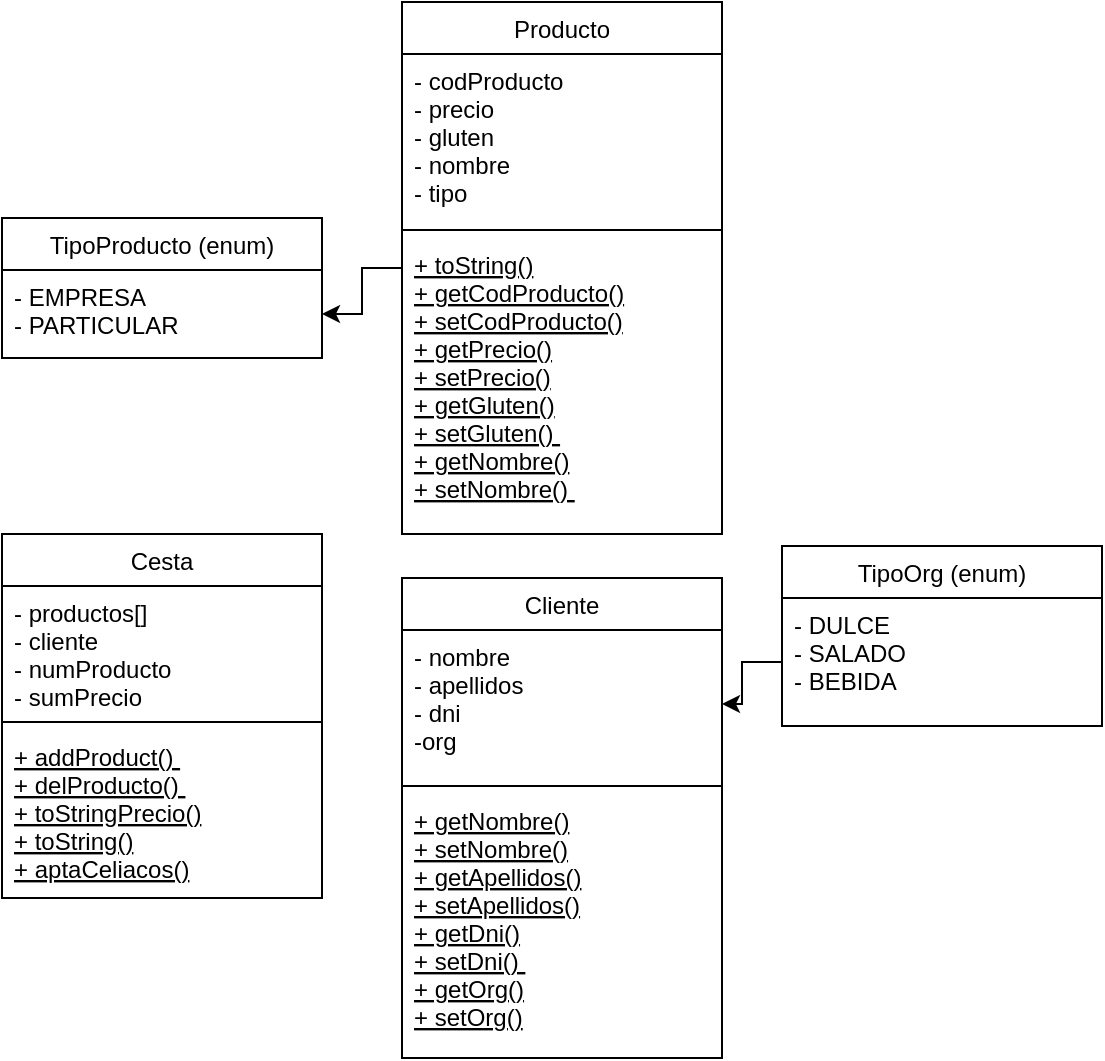 <mxfile version="26.0.6">
  <diagram id="C5RBs43oDa-KdzZeNtuy" name="Page-1">
    <mxGraphModel dx="677" dy="1126" grid="1" gridSize="10" guides="1" tooltips="1" connect="1" arrows="1" fold="1" page="1" pageScale="1" pageWidth="827" pageHeight="1169" math="0" shadow="0">
      <root>
        <mxCell id="WIyWlLk6GJQsqaUBKTNV-0" />
        <mxCell id="WIyWlLk6GJQsqaUBKTNV-1" parent="WIyWlLk6GJQsqaUBKTNV-0" />
        <mxCell id="zkfFHV4jXpPFQw0GAbJ--6" value="Cliente" style="swimlane;fontStyle=0;align=center;verticalAlign=top;childLayout=stackLayout;horizontal=1;startSize=26;horizontalStack=0;resizeParent=1;resizeLast=0;collapsible=1;marginBottom=0;rounded=0;shadow=0;strokeWidth=1;" parent="WIyWlLk6GJQsqaUBKTNV-1" vertex="1">
          <mxGeometry x="370" y="410" width="160" height="240" as="geometry">
            <mxRectangle x="130" y="380" width="160" height="26" as="alternateBounds" />
          </mxGeometry>
        </mxCell>
        <mxCell id="zkfFHV4jXpPFQw0GAbJ--8" value="- nombre&#xa;- apellidos&#xa;- dni&#xa;-org        " style="text;align=left;verticalAlign=top;spacingLeft=4;spacingRight=4;overflow=hidden;rotatable=0;points=[[0,0.5],[1,0.5]];portConstraint=eastwest;rounded=0;shadow=0;html=0;" parent="zkfFHV4jXpPFQw0GAbJ--6" vertex="1">
          <mxGeometry y="26" width="160" height="74" as="geometry" />
        </mxCell>
        <mxCell id="zkfFHV4jXpPFQw0GAbJ--9" value="" style="line;html=1;strokeWidth=1;align=left;verticalAlign=middle;spacingTop=-1;spacingLeft=3;spacingRight=3;rotatable=0;labelPosition=right;points=[];portConstraint=eastwest;" parent="zkfFHV4jXpPFQw0GAbJ--6" vertex="1">
          <mxGeometry y="100" width="160" height="8" as="geometry" />
        </mxCell>
        <mxCell id="zkfFHV4jXpPFQw0GAbJ--10" value="+ getNombre()&#xa;+ setNombre()&#xa;+ getApellidos()&#xa;+ setApellidos()&#xa;+ getDni()&#xa;+ setDni() &#xa;+ getOrg()&#xa;+ setOrg()  " style="text;align=left;verticalAlign=top;spacingLeft=4;spacingRight=4;overflow=hidden;rotatable=0;points=[[0,0.5],[1,0.5]];portConstraint=eastwest;fontStyle=4" parent="zkfFHV4jXpPFQw0GAbJ--6" vertex="1">
          <mxGeometry y="108" width="160" height="124" as="geometry" />
        </mxCell>
        <mxCell id="zkfFHV4jXpPFQw0GAbJ--13" value="TipoOrg (enum)" style="swimlane;fontStyle=0;align=center;verticalAlign=top;childLayout=stackLayout;horizontal=1;startSize=26;horizontalStack=0;resizeParent=1;resizeLast=0;collapsible=1;marginBottom=0;rounded=0;shadow=0;strokeWidth=1;" parent="WIyWlLk6GJQsqaUBKTNV-1" vertex="1">
          <mxGeometry x="560" y="394" width="160" height="90" as="geometry">
            <mxRectangle x="340" y="380" width="170" height="26" as="alternateBounds" />
          </mxGeometry>
        </mxCell>
        <mxCell id="zkfFHV4jXpPFQw0GAbJ--14" value="- DULCE&#xa;- SALADO&#xa;- BEBIDA" style="text;align=left;verticalAlign=top;spacingLeft=4;spacingRight=4;overflow=hidden;rotatable=0;points=[[0,0.5],[1,0.5]];portConstraint=eastwest;" parent="zkfFHV4jXpPFQw0GAbJ--13" vertex="1">
          <mxGeometry y="26" width="160" height="64" as="geometry" />
        </mxCell>
        <mxCell id="2pLqeYEP_BT9MMcSJoXz-21" style="edgeStyle=orthogonalEdgeStyle;rounded=0;orthogonalLoop=1;jettySize=auto;html=1;entryX=1;entryY=0.5;entryDx=0;entryDy=0;" edge="1" parent="WIyWlLk6GJQsqaUBKTNV-1" source="2pLqeYEP_BT9MMcSJoXz-6" target="2pLqeYEP_BT9MMcSJoXz-19">
          <mxGeometry relative="1" as="geometry" />
        </mxCell>
        <mxCell id="2pLqeYEP_BT9MMcSJoXz-6" value="Producto" style="swimlane;fontStyle=0;align=center;verticalAlign=top;childLayout=stackLayout;horizontal=1;startSize=26;horizontalStack=0;resizeParent=1;resizeLast=0;collapsible=1;marginBottom=0;rounded=0;shadow=0;strokeWidth=1;" vertex="1" parent="WIyWlLk6GJQsqaUBKTNV-1">
          <mxGeometry x="370" y="122" width="160" height="266" as="geometry">
            <mxRectangle x="130" y="380" width="160" height="26" as="alternateBounds" />
          </mxGeometry>
        </mxCell>
        <mxCell id="2pLqeYEP_BT9MMcSJoXz-7" value="- codProducto&#xa;- precio&#xa;- gluten&#xa;- nombre&#xa;- tipo" style="text;align=left;verticalAlign=top;spacingLeft=4;spacingRight=4;overflow=hidden;rotatable=0;points=[[0,0.5],[1,0.5]];portConstraint=eastwest;" vertex="1" parent="2pLqeYEP_BT9MMcSJoXz-6">
          <mxGeometry y="26" width="160" height="84" as="geometry" />
        </mxCell>
        <mxCell id="2pLqeYEP_BT9MMcSJoXz-9" value="" style="line;html=1;strokeWidth=1;align=left;verticalAlign=middle;spacingTop=-1;spacingLeft=3;spacingRight=3;rotatable=0;labelPosition=right;points=[];portConstraint=eastwest;" vertex="1" parent="2pLqeYEP_BT9MMcSJoXz-6">
          <mxGeometry y="110" width="160" height="8" as="geometry" />
        </mxCell>
        <mxCell id="2pLqeYEP_BT9MMcSJoXz-10" value="+ toString()&#xa;+ getCodProducto()&#xa;+ setCodProducto()&#xa;+ getPrecio()&#xa;+ setPrecio()&#xa;+ getGluten()&#xa;+ setGluten() &#xa;+ getNombre()&#xa;+ setNombre() &#xa;" style="text;align=left;verticalAlign=top;spacingLeft=4;spacingRight=4;overflow=hidden;rotatable=0;points=[[0,0.5],[1,0.5]];portConstraint=eastwest;fontStyle=4" vertex="1" parent="2pLqeYEP_BT9MMcSJoXz-6">
          <mxGeometry y="118" width="160" height="130" as="geometry" />
        </mxCell>
        <mxCell id="2pLqeYEP_BT9MMcSJoXz-12" value="Cesta" style="swimlane;fontStyle=0;align=center;verticalAlign=top;childLayout=stackLayout;horizontal=1;startSize=26;horizontalStack=0;resizeParent=1;resizeLast=0;collapsible=1;marginBottom=0;rounded=0;shadow=0;strokeWidth=1;" vertex="1" parent="WIyWlLk6GJQsqaUBKTNV-1">
          <mxGeometry x="170" y="388" width="160" height="182" as="geometry">
            <mxRectangle x="130" y="380" width="160" height="26" as="alternateBounds" />
          </mxGeometry>
        </mxCell>
        <mxCell id="2pLqeYEP_BT9MMcSJoXz-13" value=" - productos[]&#xa;- cliente&#xa;- numProducto &#xa;- sumPrecio  " style="text;align=left;verticalAlign=top;spacingLeft=4;spacingRight=4;overflow=hidden;rotatable=0;points=[[0,0.5],[1,0.5]];portConstraint=eastwest;" vertex="1" parent="2pLqeYEP_BT9MMcSJoXz-12">
          <mxGeometry y="26" width="160" height="64" as="geometry" />
        </mxCell>
        <mxCell id="2pLqeYEP_BT9MMcSJoXz-15" value="" style="line;html=1;strokeWidth=1;align=left;verticalAlign=middle;spacingTop=-1;spacingLeft=3;spacingRight=3;rotatable=0;labelPosition=right;points=[];portConstraint=eastwest;" vertex="1" parent="2pLqeYEP_BT9MMcSJoXz-12">
          <mxGeometry y="90" width="160" height="8" as="geometry" />
        </mxCell>
        <mxCell id="2pLqeYEP_BT9MMcSJoXz-16" value="+ addProduct() &#xa;+ delProducto() &#xa;+ toStringPrecio()&#xa;+ toString()&#xa;+ aptaCeliacos()" style="text;align=left;verticalAlign=top;spacingLeft=4;spacingRight=4;overflow=hidden;rotatable=0;points=[[0,0.5],[1,0.5]];portConstraint=eastwest;fontStyle=4" vertex="1" parent="2pLqeYEP_BT9MMcSJoXz-12">
          <mxGeometry y="98" width="160" height="84" as="geometry" />
        </mxCell>
        <mxCell id="2pLqeYEP_BT9MMcSJoXz-18" value="TipoProducto (enum)" style="swimlane;fontStyle=0;align=center;verticalAlign=top;childLayout=stackLayout;horizontal=1;startSize=26;horizontalStack=0;resizeParent=1;resizeLast=0;collapsible=1;marginBottom=0;rounded=0;shadow=0;strokeWidth=1;" vertex="1" parent="WIyWlLk6GJQsqaUBKTNV-1">
          <mxGeometry x="170" y="230" width="160" height="70" as="geometry">
            <mxRectangle x="340" y="380" width="170" height="26" as="alternateBounds" />
          </mxGeometry>
        </mxCell>
        <mxCell id="2pLqeYEP_BT9MMcSJoXz-19" value="- EMPRESA&#xa;- PARTICULAR" style="text;align=left;verticalAlign=top;spacingLeft=4;spacingRight=4;overflow=hidden;rotatable=0;points=[[0,0.5],[1,0.5]];portConstraint=eastwest;" vertex="1" parent="2pLqeYEP_BT9MMcSJoXz-18">
          <mxGeometry y="26" width="160" height="44" as="geometry" />
        </mxCell>
        <mxCell id="2pLqeYEP_BT9MMcSJoXz-22" style="edgeStyle=orthogonalEdgeStyle;rounded=0;orthogonalLoop=1;jettySize=auto;html=1;entryX=1;entryY=0.5;entryDx=0;entryDy=0;" edge="1" parent="WIyWlLk6GJQsqaUBKTNV-1" source="zkfFHV4jXpPFQw0GAbJ--14" target="zkfFHV4jXpPFQw0GAbJ--8">
          <mxGeometry relative="1" as="geometry" />
        </mxCell>
      </root>
    </mxGraphModel>
  </diagram>
</mxfile>

